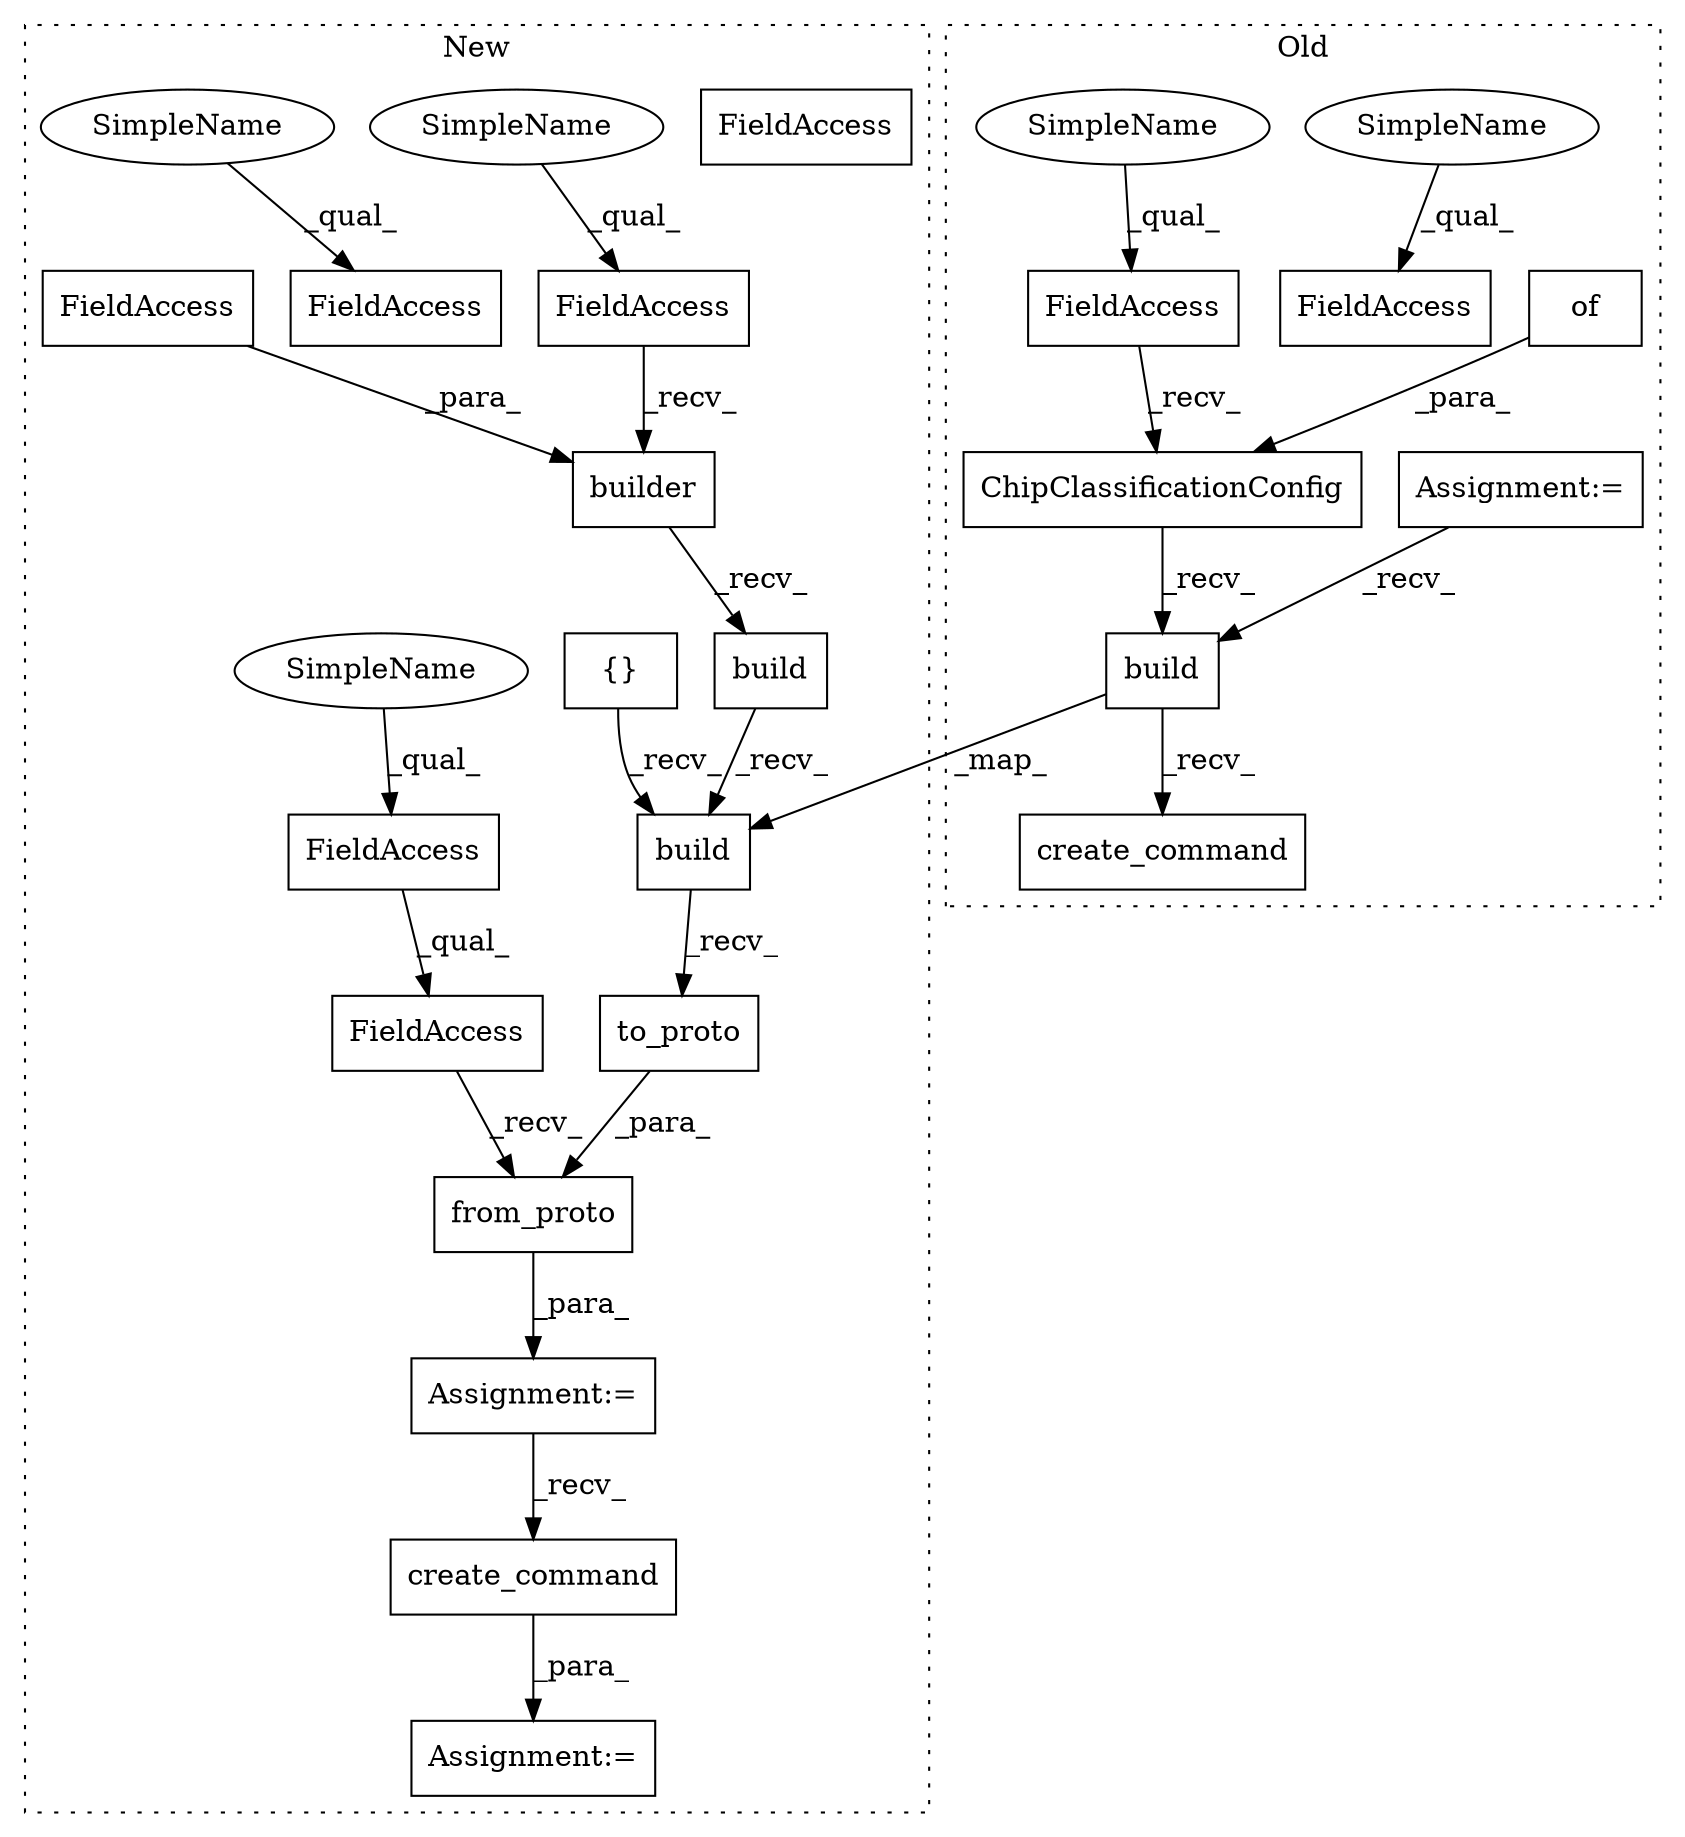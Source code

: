 digraph G {
subgraph cluster0 {
1 [label="create_command" a="32" s="804" l="16" shape="box"];
10 [label="of" a="32" s="500" l="4" shape="box"];
13 [label="ChipClassificationConfig" a="32" s="471,504" l="25,1" shape="box"];
14 [label="FieldAccess" a="22" s="453" l="17" shape="box"];
15 [label="FieldAccess" a="22" s="519" l="20" shape="box"];
17 [label="build" a="32" s="796" l="7" shape="box"];
20 [label="Assignment:=" a="7" s="518" l="1" shape="box"];
26 [label="SimpleName" a="42" s="519" l="12" shape="ellipse"];
27 [label="SimpleName" a="42" s="453" l="12" shape="ellipse"];
label = "Old";
style="dotted";
}
subgraph cluster1 {
2 [label="{}" a="4" s="662" l="2" shape="box"];
3 [label="create_command" a="32" s="829" l="16" shape="box"];
4 [label="from_proto" a="32" s="777,807" l="11,1" shape="box"];
5 [label="build" a="32" s="380" l="7" shape="box"];
6 [label="FieldAccess" a="22" s="742" l="34" shape="box"];
7 [label="FieldAccess" a="22" s="742" l="20" shape="box"];
8 [label="FieldAccess" a="22" s="401" l="26" shape="box"];
9 [label="FieldAccess" a="22" s="326" l="23" shape="box"];
11 [label="builder" a="32" s="350,378" l="8,1" shape="box"];
12 [label="FieldAccess" a="22" s="358" l="20" shape="box"];
16 [label="to_proto" a="32" s="797" l="10" shape="box"];
18 [label="build" a="32" s="718" l="7" shape="box"];
19 [label="Assignment:=" a="7" s="741" l="1" shape="box"];
21 [label="Assignment:=" a="7" s="819" l="1" shape="box"];
22 [label="SimpleName" a="42" s="326" l="12" shape="ellipse"];
23 [label="SimpleName" a="42" s="401" l="12" shape="ellipse"];
24 [label="SimpleName" a="42" s="742" l="12" shape="ellipse"];
25 [label="FieldAccess" a="22" s="358" l="20" shape="box"];
label = "New";
style="dotted";
}
2 -> 18 [label="_recv_"];
3 -> 21 [label="_para_"];
4 -> 19 [label="_para_"];
5 -> 18 [label="_recv_"];
6 -> 4 [label="_recv_"];
7 -> 6 [label="_qual_"];
9 -> 11 [label="_recv_"];
10 -> 13 [label="_para_"];
11 -> 5 [label="_recv_"];
13 -> 17 [label="_recv_"];
14 -> 13 [label="_recv_"];
16 -> 4 [label="_para_"];
17 -> 18 [label="_map_"];
17 -> 1 [label="_recv_"];
18 -> 16 [label="_recv_"];
19 -> 3 [label="_recv_"];
20 -> 17 [label="_recv_"];
22 -> 9 [label="_qual_"];
23 -> 8 [label="_qual_"];
24 -> 7 [label="_qual_"];
25 -> 11 [label="_para_"];
26 -> 15 [label="_qual_"];
27 -> 14 [label="_qual_"];
}
